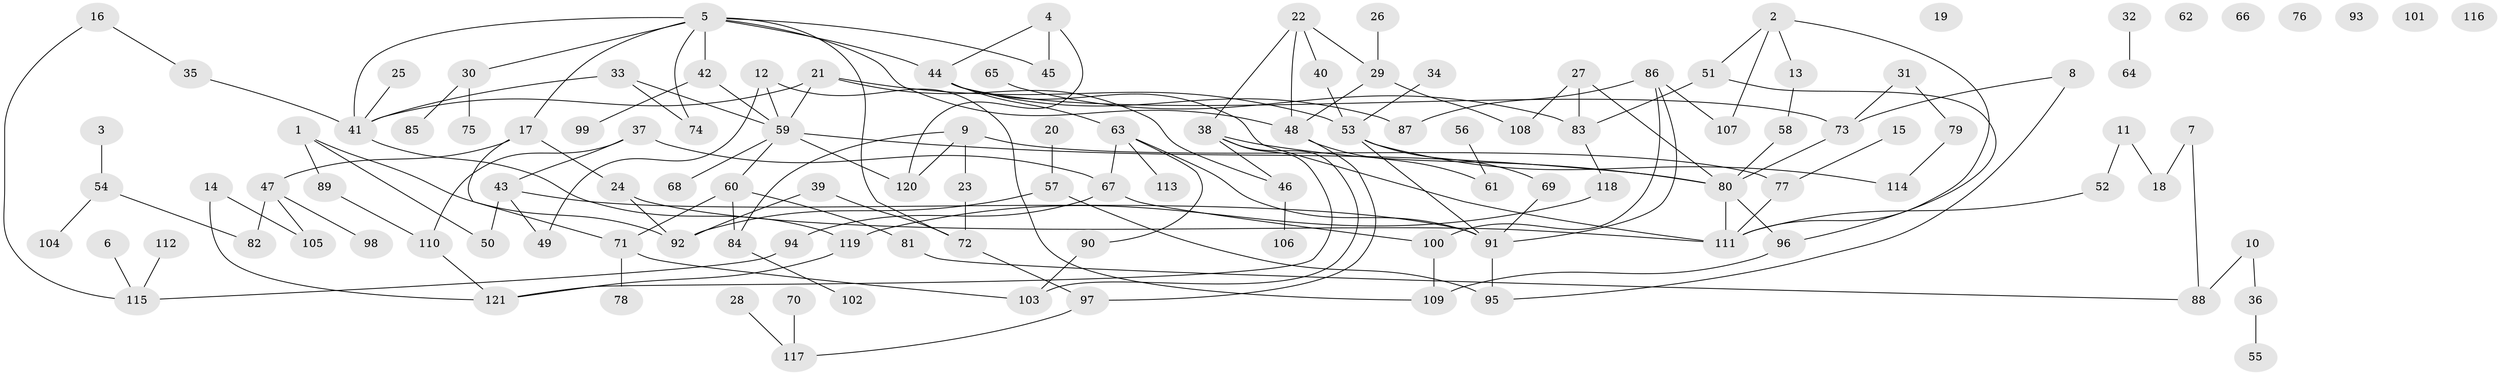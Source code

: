 // Generated by graph-tools (version 1.1) at 2025/33/03/09/25 02:33:52]
// undirected, 121 vertices, 156 edges
graph export_dot {
graph [start="1"]
  node [color=gray90,style=filled];
  1;
  2;
  3;
  4;
  5;
  6;
  7;
  8;
  9;
  10;
  11;
  12;
  13;
  14;
  15;
  16;
  17;
  18;
  19;
  20;
  21;
  22;
  23;
  24;
  25;
  26;
  27;
  28;
  29;
  30;
  31;
  32;
  33;
  34;
  35;
  36;
  37;
  38;
  39;
  40;
  41;
  42;
  43;
  44;
  45;
  46;
  47;
  48;
  49;
  50;
  51;
  52;
  53;
  54;
  55;
  56;
  57;
  58;
  59;
  60;
  61;
  62;
  63;
  64;
  65;
  66;
  67;
  68;
  69;
  70;
  71;
  72;
  73;
  74;
  75;
  76;
  77;
  78;
  79;
  80;
  81;
  82;
  83;
  84;
  85;
  86;
  87;
  88;
  89;
  90;
  91;
  92;
  93;
  94;
  95;
  96;
  97;
  98;
  99;
  100;
  101;
  102;
  103;
  104;
  105;
  106;
  107;
  108;
  109;
  110;
  111;
  112;
  113;
  114;
  115;
  116;
  117;
  118;
  119;
  120;
  121;
  1 -- 50;
  1 -- 89;
  1 -- 92;
  2 -- 13;
  2 -- 51;
  2 -- 107;
  2 -- 111;
  3 -- 54;
  4 -- 44;
  4 -- 45;
  4 -- 120;
  5 -- 17;
  5 -- 30;
  5 -- 41;
  5 -- 42;
  5 -- 44;
  5 -- 45;
  5 -- 48;
  5 -- 72;
  5 -- 74;
  6 -- 115;
  7 -- 18;
  7 -- 88;
  8 -- 73;
  8 -- 95;
  9 -- 23;
  9 -- 77;
  9 -- 84;
  9 -- 120;
  10 -- 36;
  10 -- 88;
  11 -- 18;
  11 -- 52;
  12 -- 49;
  12 -- 59;
  12 -- 109;
  13 -- 58;
  14 -- 105;
  14 -- 121;
  15 -- 77;
  16 -- 35;
  16 -- 115;
  17 -- 24;
  17 -- 47;
  17 -- 71;
  20 -- 57;
  21 -- 41;
  21 -- 46;
  21 -- 53;
  21 -- 59;
  22 -- 29;
  22 -- 38;
  22 -- 40;
  22 -- 48;
  23 -- 72;
  24 -- 92;
  24 -- 111;
  25 -- 41;
  26 -- 29;
  27 -- 80;
  27 -- 83;
  27 -- 108;
  28 -- 117;
  29 -- 48;
  29 -- 108;
  30 -- 75;
  30 -- 85;
  31 -- 73;
  31 -- 79;
  32 -- 64;
  33 -- 41;
  33 -- 59;
  33 -- 74;
  34 -- 53;
  35 -- 41;
  36 -- 55;
  37 -- 43;
  37 -- 67;
  37 -- 110;
  38 -- 46;
  38 -- 80;
  38 -- 103;
  38 -- 121;
  39 -- 72;
  39 -- 92;
  40 -- 53;
  41 -- 119;
  42 -- 59;
  42 -- 99;
  43 -- 49;
  43 -- 50;
  43 -- 91;
  44 -- 63;
  44 -- 73;
  44 -- 87;
  44 -- 111;
  46 -- 106;
  47 -- 82;
  47 -- 98;
  47 -- 105;
  48 -- 61;
  48 -- 97;
  51 -- 83;
  51 -- 96;
  52 -- 111;
  53 -- 69;
  53 -- 91;
  53 -- 114;
  54 -- 82;
  54 -- 104;
  56 -- 61;
  57 -- 92;
  57 -- 95;
  58 -- 80;
  59 -- 60;
  59 -- 68;
  59 -- 80;
  59 -- 120;
  60 -- 71;
  60 -- 81;
  60 -- 84;
  63 -- 67;
  63 -- 90;
  63 -- 91;
  63 -- 113;
  65 -- 83;
  67 -- 94;
  67 -- 100;
  69 -- 91;
  70 -- 117;
  71 -- 78;
  71 -- 103;
  72 -- 97;
  73 -- 80;
  77 -- 111;
  79 -- 114;
  80 -- 96;
  80 -- 111;
  81 -- 88;
  83 -- 118;
  84 -- 102;
  86 -- 87;
  86 -- 91;
  86 -- 100;
  86 -- 107;
  89 -- 110;
  90 -- 103;
  91 -- 95;
  94 -- 115;
  96 -- 109;
  97 -- 117;
  100 -- 109;
  110 -- 121;
  112 -- 115;
  118 -- 119;
  119 -- 121;
}
